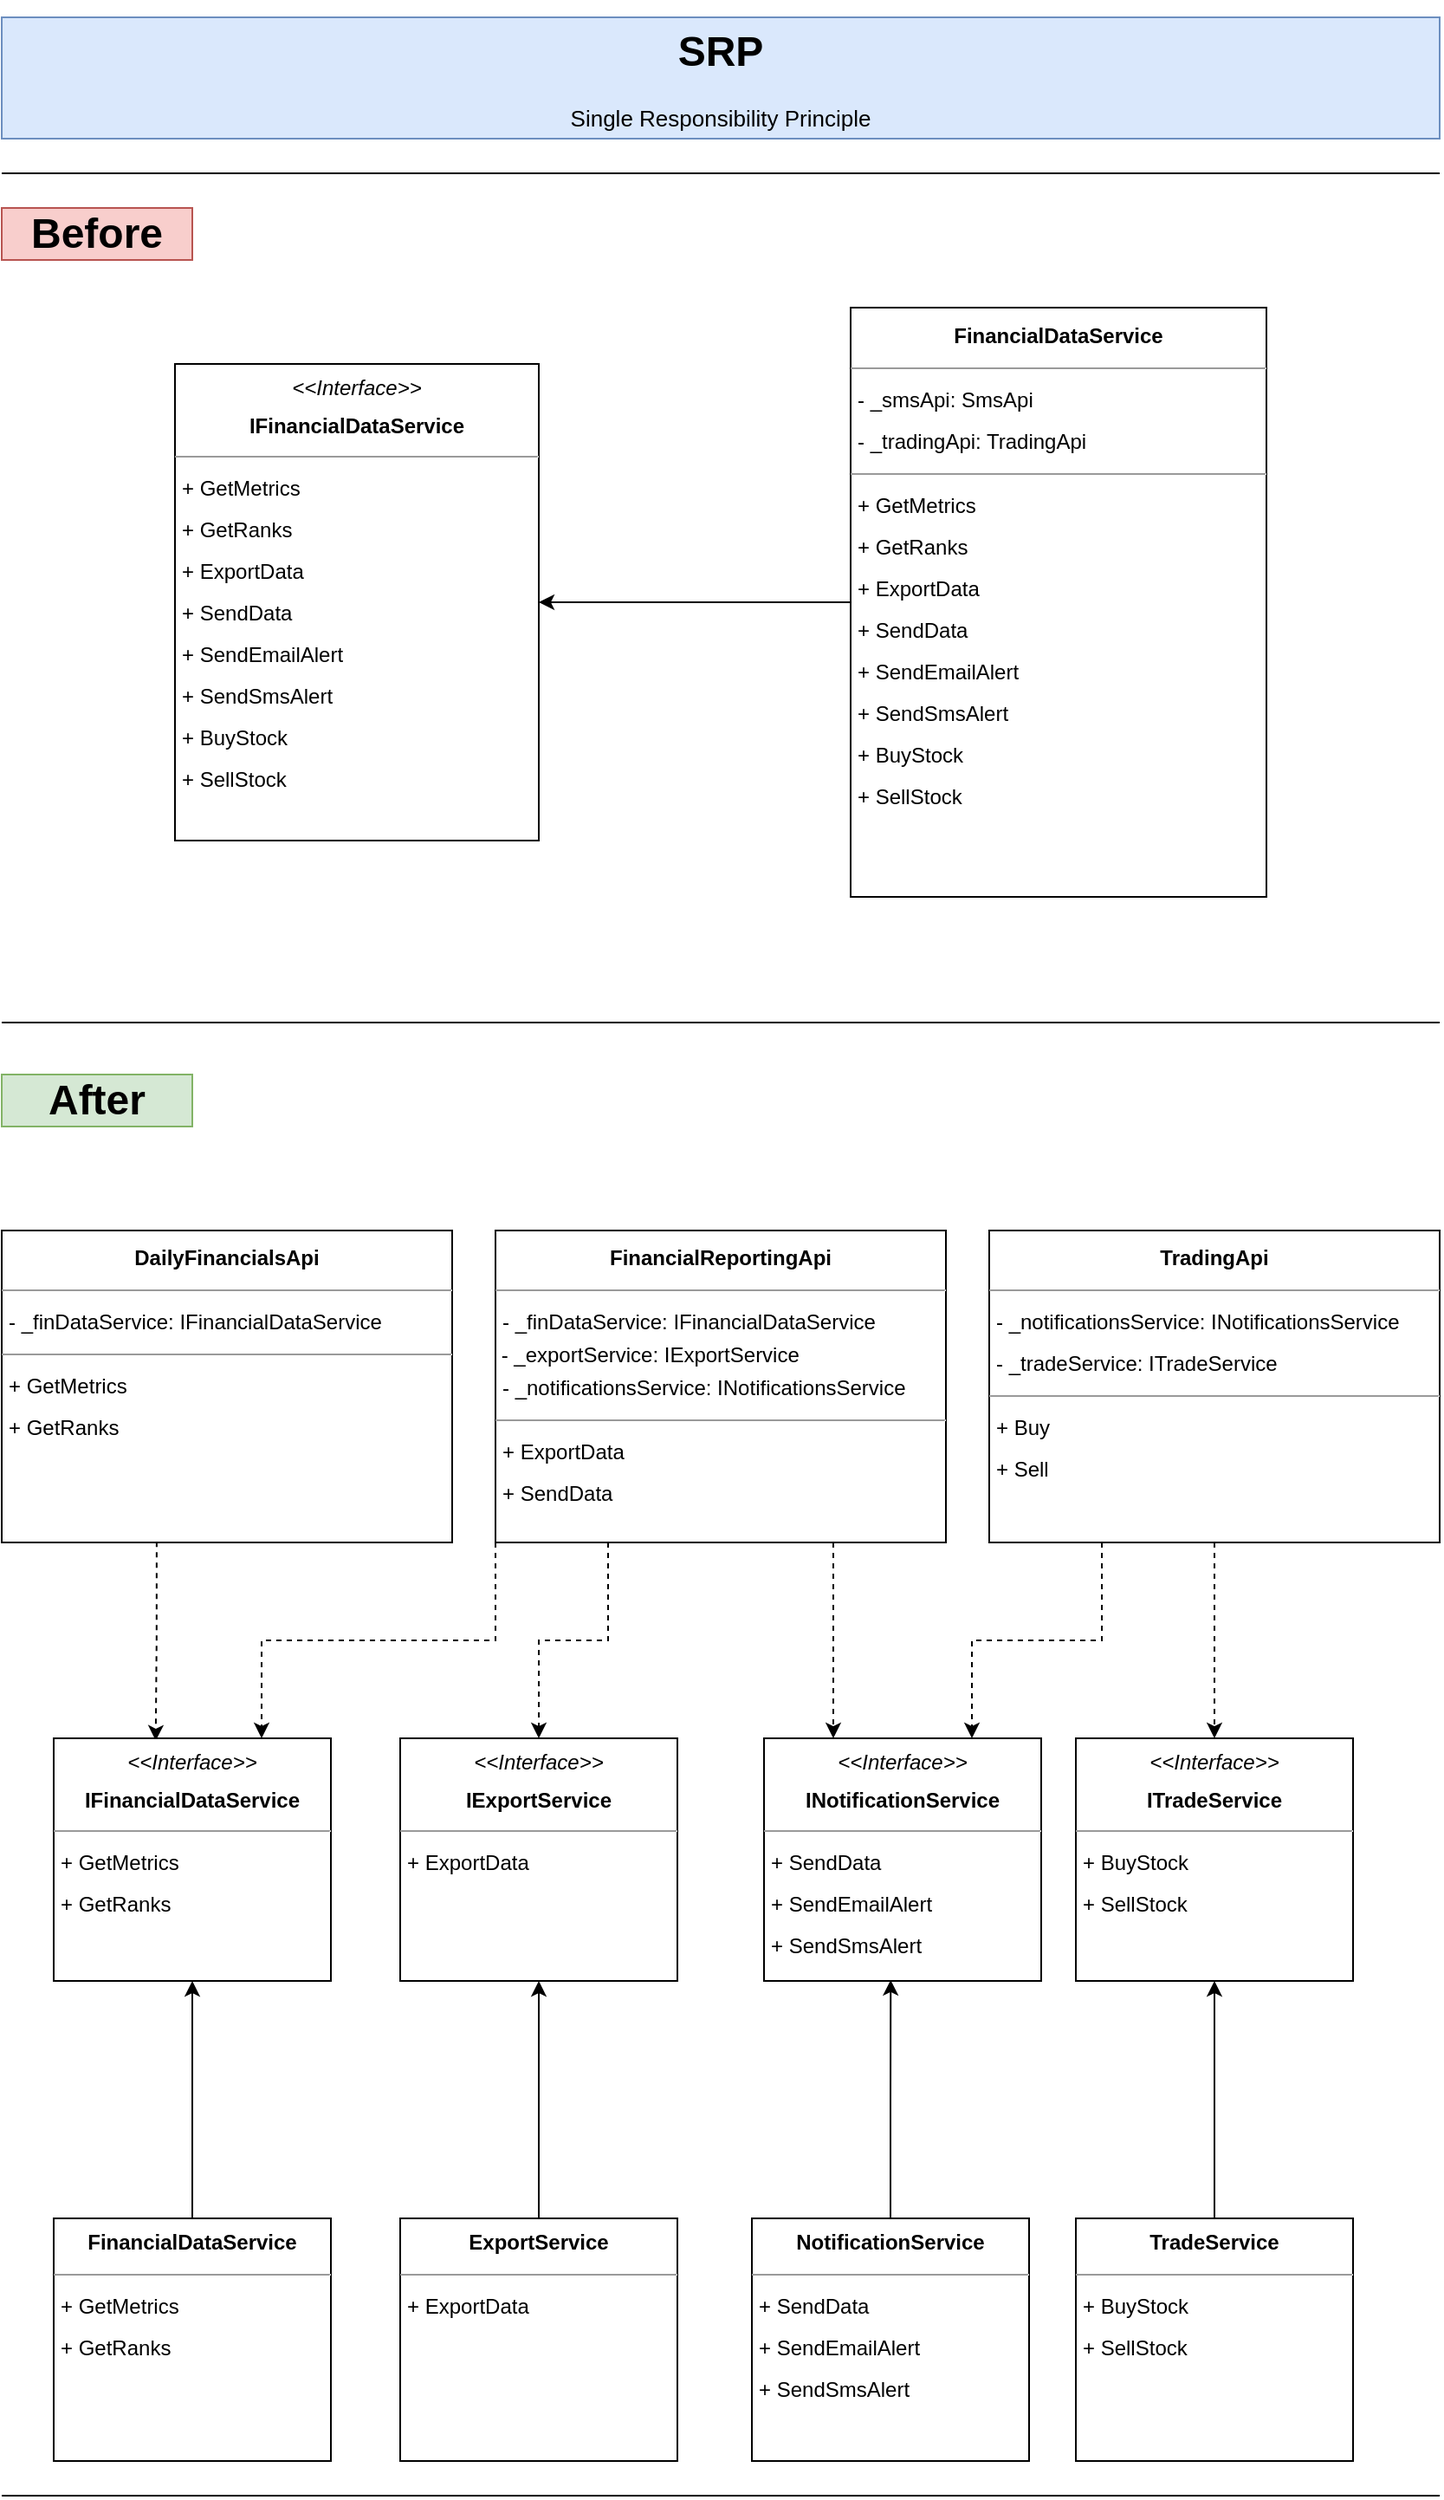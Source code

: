 <mxfile version="22.0.3" type="github">
  <diagram name="Page-1" id="VXgRp1_Sjt-go1hgArcb">
    <mxGraphModel dx="1000" dy="527" grid="1" gridSize="10" guides="1" tooltips="1" connect="1" arrows="1" fold="1" page="1" pageScale="1" pageWidth="850" pageHeight="1100" math="0" shadow="0">
      <root>
        <mxCell id="0" />
        <mxCell id="1" parent="0" />
        <mxCell id="KvoV1nq3yjnhq8rrLcZ6-1" value="&lt;h1 style=&quot;&quot;&gt;SRP&lt;/h1&gt;&lt;p style=&quot;font-size: 13px;&quot;&gt;Single Responsibility Principle&lt;/p&gt;" style="text;html=1;strokeColor=#6c8ebf;fillColor=#dae8fc;spacing=5;spacingTop=-20;whiteSpace=wrap;overflow=hidden;rounded=0;align=center;" parent="1" vertex="1">
          <mxGeometry x="10" y="10" width="830" height="70" as="geometry" />
        </mxCell>
        <mxCell id="KvoV1nq3yjnhq8rrLcZ6-2" value="&lt;h1&gt;Before&lt;/h1&gt;" style="text;html=1;strokeColor=#b85450;fillColor=#f8cecc;align=center;verticalAlign=middle;whiteSpace=wrap;rounded=0;" parent="1" vertex="1">
          <mxGeometry x="10" y="120" width="110" height="30" as="geometry" />
        </mxCell>
        <mxCell id="KvoV1nq3yjnhq8rrLcZ6-3" value="&lt;h1&gt;After&lt;/h1&gt;" style="text;html=1;strokeColor=#82b366;fillColor=#d5e8d4;align=center;verticalAlign=middle;whiteSpace=wrap;rounded=0;" parent="1" vertex="1">
          <mxGeometry x="10" y="620" width="110" height="30" as="geometry" />
        </mxCell>
        <mxCell id="KvoV1nq3yjnhq8rrLcZ6-6" style="edgeStyle=orthogonalEdgeStyle;rounded=0;orthogonalLoop=1;jettySize=auto;html=1;" parent="1" source="KvoV1nq3yjnhq8rrLcZ6-4" target="KvoV1nq3yjnhq8rrLcZ6-5" edge="1">
          <mxGeometry relative="1" as="geometry" />
        </mxCell>
        <mxCell id="KvoV1nq3yjnhq8rrLcZ6-4" value="&lt;p style=&quot;text-align: center; margin: 4px 0px 0px; line-height: 200%;&quot;&gt;&lt;b&gt;FinancialDataService           &lt;/b&gt;&lt;br&gt;&lt;/p&gt;&lt;hr style=&quot;line-height: 200%;&quot; size=&quot;1&quot;&gt;&lt;p style=&quot;margin: 0px 0px 0px 4px; line-height: 200%;&quot;&gt;&lt;span style=&quot;background-color: initial;&quot;&gt;- _smsApi: SmsApi&amp;nbsp;&lt;/span&gt;&lt;br&gt;&lt;/p&gt;&lt;p style=&quot;margin: 0px 0px 0px 4px; line-height: 200%;&quot;&gt;- _tradingApi: TradingApi&lt;/p&gt;&lt;hr style=&quot;line-height: 200%;&quot; size=&quot;1&quot;&gt;&lt;p style=&quot;margin: 0px 0px 0px 4px; line-height: 200%;&quot;&gt;+ GetMetrics&amp;nbsp;&lt;/p&gt;&lt;p style=&quot;margin: 0px 0px 0px 4px; line-height: 200%;&quot;&gt;+ GetRanks&amp;nbsp;&lt;/p&gt;&lt;p style=&quot;margin: 0px 0px 0px 4px; line-height: 200%;&quot;&gt;+ ExportData&lt;/p&gt;&lt;p style=&quot;margin: 0px 0px 0px 4px; line-height: 200%;&quot;&gt;+ SendData&lt;/p&gt;&lt;p style=&quot;margin: 0px 0px 0px 4px; line-height: 200%;&quot;&gt;&lt;span style=&quot;background-color: initial;&quot;&gt;+ SendEmailAlert&lt;/span&gt;&lt;/p&gt;&lt;p style=&quot;margin: 0px 0px 0px 4px; line-height: 200%;&quot;&gt;&lt;span style=&quot;background-color: initial;&quot;&gt;+ SendSmsAlert&lt;/span&gt;&lt;/p&gt;&lt;p style=&quot;margin: 0px 0px 0px 4px; line-height: 200%;&quot;&gt;&lt;span style=&quot;background-color: initial;&quot;&gt;+ BuyStock&lt;/span&gt;&lt;/p&gt;&lt;p style=&quot;margin: 0px 0px 0px 4px; line-height: 200%;&quot;&gt;&lt;span style=&quot;background-color: initial;&quot;&gt;+ SellStock&lt;/span&gt;&lt;/p&gt;" style="verticalAlign=top;align=left;overflow=fill;fontSize=12;fontFamily=Helvetica;html=1;whiteSpace=wrap;" parent="1" vertex="1">
          <mxGeometry x="500" y="177.5" width="240" height="340" as="geometry" />
        </mxCell>
        <mxCell id="KvoV1nq3yjnhq8rrLcZ6-5" value="&lt;p style=&quot;margin: 4px 0px 0px; text-align: center; line-height: 180%;&quot;&gt;&lt;i&gt;&amp;lt;&amp;lt;Interface&amp;gt;&amp;gt;&lt;/i&gt;&lt;br&gt;&lt;b&gt;IFinancialDataService           &lt;/b&gt;&lt;br&gt;&lt;/p&gt;&lt;hr style=&quot;line-height: 180%;&quot; size=&quot;1&quot;&gt;&lt;p style=&quot;margin: 0px 0px 0px 4px; line-height: 180%;&quot;&gt;&lt;/p&gt;&lt;p style=&quot;border-color: var(--border-color); margin: 0px 0px 0px 4px; line-height: 24px;&quot;&gt;+ GetMetrics&amp;nbsp;&lt;/p&gt;&lt;p style=&quot;border-color: var(--border-color); margin: 0px 0px 0px 4px; line-height: 24px;&quot;&gt;+ GetRanks&amp;nbsp;&lt;/p&gt;&lt;p style=&quot;border-color: var(--border-color); margin: 0px 0px 0px 4px; line-height: 24px;&quot;&gt;+ ExportData&lt;/p&gt;&lt;p style=&quot;border-color: var(--border-color); margin: 0px 0px 0px 4px; line-height: 24px;&quot;&gt;+ SendData&lt;/p&gt;&lt;p style=&quot;border-color: var(--border-color); margin: 0px 0px 0px 4px; line-height: 24px;&quot;&gt;+ SendEmailAlert&lt;/p&gt;&lt;p style=&quot;border-color: var(--border-color); margin: 0px 0px 0px 4px; line-height: 24px;&quot;&gt;&lt;span style=&quot;border-color: var(--border-color); background-color: initial;&quot;&gt;+ SendSmsAlert&lt;/span&gt;&lt;/p&gt;&lt;p style=&quot;border-color: var(--border-color); margin: 0px 0px 0px 4px; line-height: 24px;&quot;&gt;&lt;span style=&quot;border-color: var(--border-color); background-color: initial;&quot;&gt;+ BuyStock&lt;/span&gt;&lt;/p&gt;&lt;p style=&quot;border-color: var(--border-color); margin: 0px 0px 0px 4px; line-height: 24px;&quot;&gt;&lt;span style=&quot;border-color: var(--border-color); background-color: initial;&quot;&gt;+ SellStock&lt;/span&gt;&lt;/p&gt;" style="verticalAlign=top;align=left;overflow=fill;fontSize=12;fontFamily=Helvetica;html=1;whiteSpace=wrap;" parent="1" vertex="1">
          <mxGeometry x="110" y="210" width="210" height="275" as="geometry" />
        </mxCell>
        <mxCell id="KvoV1nq3yjnhq8rrLcZ6-7" value="" style="endArrow=none;html=1;rounded=0;" parent="1" edge="1">
          <mxGeometry width="50" height="50" relative="1" as="geometry">
            <mxPoint x="10" y="590" as="sourcePoint" />
            <mxPoint x="840" y="590" as="targetPoint" />
          </mxGeometry>
        </mxCell>
        <mxCell id="2MZfPvfmq1V-gzO-mCXE-18" style="edgeStyle=orthogonalEdgeStyle;rounded=0;orthogonalLoop=1;jettySize=auto;html=1;entryX=0.5;entryY=1;entryDx=0;entryDy=0;" edge="1" parent="1" source="2MZfPvfmq1V-gzO-mCXE-1" target="2MZfPvfmq1V-gzO-mCXE-8">
          <mxGeometry relative="1" as="geometry" />
        </mxCell>
        <mxCell id="2MZfPvfmq1V-gzO-mCXE-1" value="&lt;p style=&quot;margin: 4px 0px 0px; text-align: center; line-height: 180%;&quot;&gt;&lt;b&gt;FinancialDataService           &lt;/b&gt;&lt;br&gt;&lt;/p&gt;&lt;hr style=&quot;line-height: 180%;&quot; size=&quot;1&quot;&gt;&lt;p style=&quot;margin: 0px 0px 0px 4px; line-height: 180%;&quot;&gt;&lt;/p&gt;&lt;p style=&quot;border-color: var(--border-color); margin: 0px 0px 0px 4px; line-height: 24px;&quot;&gt;+ GetMetrics&amp;nbsp;&lt;/p&gt;&lt;p style=&quot;border-color: var(--border-color); margin: 0px 0px 0px 4px; line-height: 24px;&quot;&gt;+ GetRanks&amp;nbsp;&lt;/p&gt;" style="verticalAlign=top;align=left;overflow=fill;fontSize=12;fontFamily=Helvetica;html=1;whiteSpace=wrap;" vertex="1" parent="1">
          <mxGeometry x="40" y="1280" width="160" height="140" as="geometry" />
        </mxCell>
        <mxCell id="2MZfPvfmq1V-gzO-mCXE-2" value="&lt;p style=&quot;margin: 4px 0px 0px; text-align: center; line-height: 180%;&quot;&gt;&lt;b&gt;NotificationService&lt;/b&gt;&lt;br&gt;&lt;/p&gt;&lt;hr style=&quot;line-height: 180%;&quot; size=&quot;1&quot;&gt;&lt;p style=&quot;margin: 0px 0px 0px 4px; line-height: 180%;&quot;&gt;&lt;/p&gt;&lt;p style=&quot;border-color: var(--border-color); margin: 0px 0px 0px 4px; line-height: 24px;&quot;&gt;&lt;span style=&quot;background-color: initial;&quot;&gt;+ SendData&lt;/span&gt;&lt;br&gt;&lt;/p&gt;&lt;p style=&quot;border-color: var(--border-color); margin: 0px 0px 0px 4px; line-height: 24px;&quot;&gt;+ SendEmailAlert&lt;/p&gt;&lt;p style=&quot;border-color: var(--border-color); margin: 0px 0px 0px 4px; line-height: 24px;&quot;&gt;&lt;span style=&quot;border-color: var(--border-color); background-color: initial;&quot;&gt;+ SendSmsAlert&lt;/span&gt;&lt;/p&gt;" style="verticalAlign=top;align=left;overflow=fill;fontSize=12;fontFamily=Helvetica;html=1;whiteSpace=wrap;" vertex="1" parent="1">
          <mxGeometry x="443" y="1280" width="160" height="140" as="geometry" />
        </mxCell>
        <mxCell id="2MZfPvfmq1V-gzO-mCXE-21" style="edgeStyle=orthogonalEdgeStyle;rounded=0;orthogonalLoop=1;jettySize=auto;html=1;entryX=0.5;entryY=1;entryDx=0;entryDy=0;" edge="1" parent="1" source="2MZfPvfmq1V-gzO-mCXE-3" target="2MZfPvfmq1V-gzO-mCXE-10">
          <mxGeometry relative="1" as="geometry" />
        </mxCell>
        <mxCell id="2MZfPvfmq1V-gzO-mCXE-3" value="&lt;p style=&quot;margin: 4px 0px 0px; text-align: center; line-height: 180%;&quot;&gt;&lt;b&gt;TradeService&lt;/b&gt;&lt;br&gt;&lt;/p&gt;&lt;hr style=&quot;line-height: 180%;&quot; size=&quot;1&quot;&gt;&lt;p style=&quot;margin: 0px 0px 0px 4px; line-height: 180%;&quot;&gt;&lt;/p&gt;&lt;p style=&quot;border-color: var(--border-color); margin: 0px 0px 0px 4px; line-height: 24px;&quot;&gt;&lt;span style=&quot;background-color: initial;&quot;&gt;+ BuyStock&lt;/span&gt;&lt;br&gt;&lt;/p&gt;&lt;p style=&quot;border-color: var(--border-color); margin: 0px 0px 0px 4px; line-height: 24px;&quot;&gt;&lt;span style=&quot;border-color: var(--border-color); background-color: initial;&quot;&gt;+ SellStock&lt;/span&gt;&lt;/p&gt;" style="verticalAlign=top;align=left;overflow=fill;fontSize=12;fontFamily=Helvetica;html=1;whiteSpace=wrap;" vertex="1" parent="1">
          <mxGeometry x="630" y="1280" width="160" height="140" as="geometry" />
        </mxCell>
        <mxCell id="2MZfPvfmq1V-gzO-mCXE-19" style="edgeStyle=orthogonalEdgeStyle;rounded=0;orthogonalLoop=1;jettySize=auto;html=1;entryX=0.5;entryY=1;entryDx=0;entryDy=0;" edge="1" parent="1" source="2MZfPvfmq1V-gzO-mCXE-4" target="2MZfPvfmq1V-gzO-mCXE-11">
          <mxGeometry relative="1" as="geometry" />
        </mxCell>
        <mxCell id="2MZfPvfmq1V-gzO-mCXE-4" value="&lt;p style=&quot;margin: 4px 0px 0px; text-align: center; line-height: 180%;&quot;&gt;&lt;b&gt;ExportService&lt;/b&gt;&lt;br&gt;&lt;/p&gt;&lt;hr style=&quot;line-height: 180%;&quot; size=&quot;1&quot;&gt;&lt;p style=&quot;margin: 0px 0px 0px 4px; line-height: 180%;&quot;&gt;&lt;/p&gt;&lt;p style=&quot;border-color: var(--border-color); margin: 0px 0px 0px 4px; line-height: 24px;&quot;&gt;&lt;span style=&quot;background-color: initial;&quot;&gt;+ ExportData&lt;/span&gt;&lt;br&gt;&lt;/p&gt;&lt;p style=&quot;border-color: var(--border-color); margin: 0px 0px 0px 4px; line-height: 24px;&quot;&gt;&lt;br&gt;&lt;/p&gt;" style="verticalAlign=top;align=left;overflow=fill;fontSize=12;fontFamily=Helvetica;html=1;whiteSpace=wrap;" vertex="1" parent="1">
          <mxGeometry x="240" y="1280" width="160" height="140" as="geometry" />
        </mxCell>
        <mxCell id="2MZfPvfmq1V-gzO-mCXE-12" style="edgeStyle=orthogonalEdgeStyle;rounded=0;orthogonalLoop=1;jettySize=auto;html=1;entryX=0.368;entryY=0.01;entryDx=0;entryDy=0;exitX=0.344;exitY=0.998;exitDx=0;exitDy=0;exitPerimeter=0;entryPerimeter=0;dashed=1;" edge="1" parent="1" source="2MZfPvfmq1V-gzO-mCXE-5" target="2MZfPvfmq1V-gzO-mCXE-8">
          <mxGeometry relative="1" as="geometry" />
        </mxCell>
        <mxCell id="2MZfPvfmq1V-gzO-mCXE-5" value="&lt;p style=&quot;text-align: center; margin: 4px 0px 0px; line-height: 200%;&quot;&gt;&lt;b&gt;DailyFinancialsApi&lt;/b&gt;&lt;br&gt;&lt;/p&gt;&lt;hr style=&quot;line-height: 200%;&quot; size=&quot;1&quot;&gt;&lt;p style=&quot;margin: 0px 0px 0px 4px; line-height: 200%;&quot;&gt; - _finDataService: IFinancialDataService&amp;nbsp;&lt;br&gt;&lt;/p&gt;&lt;hr style=&quot;line-height: 200%;&quot; size=&quot;1&quot;&gt;&lt;p style=&quot;margin: 0px 0px 0px 4px; line-height: 200%;&quot;&gt;+ GetMetrics&amp;nbsp;&lt;/p&gt;&lt;p style=&quot;margin: 0px 0px 0px 4px; line-height: 200%;&quot;&gt;+ GetRanks&amp;nbsp;&lt;/p&gt;" style="verticalAlign=top;align=left;overflow=fill;fontSize=12;fontFamily=Helvetica;html=1;whiteSpace=wrap;" vertex="1" parent="1">
          <mxGeometry x="10" y="710" width="260" height="180" as="geometry" />
        </mxCell>
        <mxCell id="2MZfPvfmq1V-gzO-mCXE-13" style="edgeStyle=orthogonalEdgeStyle;rounded=0;orthogonalLoop=1;jettySize=auto;html=1;exitX=0;exitY=1;exitDx=0;exitDy=0;entryX=0.75;entryY=0;entryDx=0;entryDy=0;dashed=1;" edge="1" parent="1" source="2MZfPvfmq1V-gzO-mCXE-6" target="2MZfPvfmq1V-gzO-mCXE-8">
          <mxGeometry relative="1" as="geometry" />
        </mxCell>
        <mxCell id="2MZfPvfmq1V-gzO-mCXE-14" style="edgeStyle=orthogonalEdgeStyle;rounded=0;orthogonalLoop=1;jettySize=auto;html=1;exitX=0.25;exitY=1;exitDx=0;exitDy=0;entryX=0.5;entryY=0;entryDx=0;entryDy=0;dashed=1;" edge="1" parent="1" source="2MZfPvfmq1V-gzO-mCXE-6" target="2MZfPvfmq1V-gzO-mCXE-11">
          <mxGeometry relative="1" as="geometry" />
        </mxCell>
        <mxCell id="2MZfPvfmq1V-gzO-mCXE-15" style="edgeStyle=orthogonalEdgeStyle;rounded=0;orthogonalLoop=1;jettySize=auto;html=1;exitX=0.75;exitY=1;exitDx=0;exitDy=0;entryX=0.25;entryY=0;entryDx=0;entryDy=0;dashed=1;" edge="1" parent="1" source="2MZfPvfmq1V-gzO-mCXE-6" target="2MZfPvfmq1V-gzO-mCXE-9">
          <mxGeometry relative="1" as="geometry" />
        </mxCell>
        <mxCell id="2MZfPvfmq1V-gzO-mCXE-6" value="&lt;p style=&quot;text-align: center; margin: 4px 0px 0px; line-height: 200%;&quot;&gt;&lt;b&gt;FinancialReportingApi&lt;/b&gt;&lt;br&gt;&lt;/p&gt;&lt;hr style=&quot;line-height: 200%;&quot; size=&quot;1&quot;&gt;&lt;p style=&quot;margin: 0px 0px 0px 4px; line-height: 200%;&quot;&gt; - _finDataService: IFinancialDataService&amp;nbsp;&lt;br&gt;&lt;/p&gt;&lt;p style=&quot;margin: 0px 0px 0px 4px; line-height: 200%;&quot;&gt;&lt;/p&gt;&amp;nbsp;- _exportService: IExportService&amp;nbsp;&lt;br style=&quot;border-color: var(--border-color);&quot;&gt;&lt;p style=&quot;margin: 0px 0px 0px 4px; line-height: 200%;&quot;&gt;- _notificationsService: INotificationsService&amp;nbsp;&lt;br style=&quot;border-color: var(--border-color);&quot;&gt;&lt;/p&gt;&lt;hr style=&quot;line-height: 200%;&quot; size=&quot;1&quot;&gt;&lt;p style=&quot;margin: 0px 0px 0px 4px; line-height: 200%;&quot;&gt;+ ExportData&amp;nbsp;&lt;/p&gt;&lt;p style=&quot;margin: 0px 0px 0px 4px; line-height: 200%;&quot;&gt;+ SendData&lt;/p&gt;" style="verticalAlign=top;align=left;overflow=fill;fontSize=12;fontFamily=Helvetica;html=1;whiteSpace=wrap;" vertex="1" parent="1">
          <mxGeometry x="295" y="710" width="260" height="180" as="geometry" />
        </mxCell>
        <mxCell id="2MZfPvfmq1V-gzO-mCXE-16" style="edgeStyle=orthogonalEdgeStyle;rounded=0;orthogonalLoop=1;jettySize=auto;html=1;exitX=0.25;exitY=1;exitDx=0;exitDy=0;entryX=0.75;entryY=0;entryDx=0;entryDy=0;dashed=1;" edge="1" parent="1" source="2MZfPvfmq1V-gzO-mCXE-7" target="2MZfPvfmq1V-gzO-mCXE-9">
          <mxGeometry relative="1" as="geometry" />
        </mxCell>
        <mxCell id="2MZfPvfmq1V-gzO-mCXE-17" style="edgeStyle=orthogonalEdgeStyle;rounded=0;orthogonalLoop=1;jettySize=auto;html=1;dashed=1;" edge="1" parent="1" source="2MZfPvfmq1V-gzO-mCXE-7" target="2MZfPvfmq1V-gzO-mCXE-10">
          <mxGeometry relative="1" as="geometry" />
        </mxCell>
        <mxCell id="2MZfPvfmq1V-gzO-mCXE-7" value="&lt;p style=&quot;text-align: center; margin: 4px 0px 0px; line-height: 200%;&quot;&gt;&lt;b&gt;TradingApi&lt;/b&gt;&lt;br&gt;&lt;/p&gt;&lt;hr style=&quot;line-height: 200%;&quot; size=&quot;1&quot;&gt;&lt;p style=&quot;margin: 0px 0px 0px 4px; line-height: 200%;&quot;&gt;- _notificationsService: INotificationsService&lt;br&gt;&lt;/p&gt;&lt;p style=&quot;margin: 0px 0px 0px 4px; line-height: 200%;&quot;&gt;- _tradeService: ITradeService&lt;/p&gt;&lt;hr style=&quot;line-height: 200%;&quot; size=&quot;1&quot;&gt;&lt;p style=&quot;margin: 0px 0px 0px 4px; line-height: 200%;&quot;&gt;+ Buy&lt;/p&gt;&lt;p style=&quot;margin: 0px 0px 0px 4px; line-height: 200%;&quot;&gt;+ Sell&lt;/p&gt;" style="verticalAlign=top;align=left;overflow=fill;fontSize=12;fontFamily=Helvetica;html=1;whiteSpace=wrap;" vertex="1" parent="1">
          <mxGeometry x="580" y="710" width="260" height="180" as="geometry" />
        </mxCell>
        <mxCell id="2MZfPvfmq1V-gzO-mCXE-8" value="&lt;p style=&quot;margin: 4px 0px 0px; text-align: center; line-height: 180%;&quot;&gt;&lt;i&gt;&amp;lt;&amp;lt;Interface&amp;gt;&amp;gt;&lt;/i&gt;&lt;br&gt;&lt;b&gt;IFinancialDataService           &lt;/b&gt;&lt;br&gt;&lt;/p&gt;&lt;hr style=&quot;line-height: 180%;&quot; size=&quot;1&quot;&gt;&lt;p style=&quot;margin: 0px 0px 0px 4px; line-height: 180%;&quot;&gt;&lt;/p&gt;&lt;p style=&quot;border-color: var(--border-color); margin: 0px 0px 0px 4px; line-height: 24px;&quot;&gt;+ GetMetrics&amp;nbsp;&lt;/p&gt;&lt;p style=&quot;border-color: var(--border-color); margin: 0px 0px 0px 4px; line-height: 24px;&quot;&gt;+ GetRanks&amp;nbsp;&lt;/p&gt;" style="verticalAlign=top;align=left;overflow=fill;fontSize=12;fontFamily=Helvetica;html=1;whiteSpace=wrap;" vertex="1" parent="1">
          <mxGeometry x="40" y="1003" width="160" height="140" as="geometry" />
        </mxCell>
        <mxCell id="2MZfPvfmq1V-gzO-mCXE-9" value="&lt;p style=&quot;margin: 4px 0px 0px; text-align: center; line-height: 180%;&quot;&gt;&lt;i&gt;&amp;lt;&amp;lt;Interface&amp;gt;&amp;gt;&lt;/i&gt;&lt;br&gt;&lt;b&gt;INotificationService&lt;/b&gt;&lt;br&gt;&lt;/p&gt;&lt;hr style=&quot;line-height: 180%;&quot; size=&quot;1&quot;&gt;&lt;p style=&quot;margin: 0px 0px 0px 4px; line-height: 180%;&quot;&gt;&lt;/p&gt;&lt;p style=&quot;border-color: var(--border-color); margin: 0px 0px 0px 4px; line-height: 24px;&quot;&gt;&lt;span style=&quot;background-color: initial;&quot;&gt;+ SendData&lt;/span&gt;&lt;br&gt;&lt;/p&gt;&lt;p style=&quot;border-color: var(--border-color); margin: 0px 0px 0px 4px; line-height: 24px;&quot;&gt;+ SendEmailAlert&lt;/p&gt;&lt;p style=&quot;border-color: var(--border-color); margin: 0px 0px 0px 4px; line-height: 24px;&quot;&gt;&lt;span style=&quot;border-color: var(--border-color); background-color: initial;&quot;&gt;+ SendSmsAlert&lt;/span&gt;&lt;/p&gt;" style="verticalAlign=top;align=left;overflow=fill;fontSize=12;fontFamily=Helvetica;html=1;whiteSpace=wrap;" vertex="1" parent="1">
          <mxGeometry x="450" y="1003" width="160" height="140" as="geometry" />
        </mxCell>
        <mxCell id="2MZfPvfmq1V-gzO-mCXE-10" value="&lt;p style=&quot;margin: 4px 0px 0px; text-align: center; line-height: 180%;&quot;&gt;&lt;i&gt;&amp;lt;&amp;lt;Interface&amp;gt;&amp;gt;&lt;/i&gt;&lt;br&gt;&lt;b&gt;ITradeService&lt;/b&gt;&lt;br&gt;&lt;/p&gt;&lt;hr style=&quot;line-height: 180%;&quot; size=&quot;1&quot;&gt;&lt;p style=&quot;margin: 0px 0px 0px 4px; line-height: 180%;&quot;&gt;&lt;/p&gt;&lt;p style=&quot;border-color: var(--border-color); margin: 0px 0px 0px 4px; line-height: 24px;&quot;&gt;&lt;span style=&quot;background-color: initial;&quot;&gt;+ BuyStock&lt;/span&gt;&lt;br&gt;&lt;/p&gt;&lt;p style=&quot;border-color: var(--border-color); margin: 0px 0px 0px 4px; line-height: 24px;&quot;&gt;&lt;span style=&quot;border-color: var(--border-color); background-color: initial;&quot;&gt;+ SellStock&lt;/span&gt;&lt;/p&gt;" style="verticalAlign=top;align=left;overflow=fill;fontSize=12;fontFamily=Helvetica;html=1;whiteSpace=wrap;" vertex="1" parent="1">
          <mxGeometry x="630" y="1003" width="160" height="140" as="geometry" />
        </mxCell>
        <mxCell id="2MZfPvfmq1V-gzO-mCXE-11" value="&lt;p style=&quot;margin: 4px 0px 0px; text-align: center; line-height: 180%;&quot;&gt;&lt;i&gt;&amp;lt;&amp;lt;Interface&amp;gt;&amp;gt;&lt;/i&gt;&lt;br&gt;&lt;b&gt;IExportService&lt;/b&gt;&lt;br&gt;&lt;/p&gt;&lt;hr style=&quot;line-height: 180%;&quot; size=&quot;1&quot;&gt;&lt;p style=&quot;margin: 0px 0px 0px 4px; line-height: 180%;&quot;&gt;&lt;/p&gt;&lt;p style=&quot;border-color: var(--border-color); margin: 0px 0px 0px 4px; line-height: 24px;&quot;&gt;&lt;span style=&quot;background-color: initial;&quot;&gt;+ ExportData&lt;/span&gt;&lt;br&gt;&lt;/p&gt;&lt;p style=&quot;border-color: var(--border-color); margin: 0px 0px 0px 4px; line-height: 24px;&quot;&gt;&lt;br&gt;&lt;/p&gt;" style="verticalAlign=top;align=left;overflow=fill;fontSize=12;fontFamily=Helvetica;html=1;whiteSpace=wrap;" vertex="1" parent="1">
          <mxGeometry x="240" y="1003" width="160" height="140" as="geometry" />
        </mxCell>
        <mxCell id="2MZfPvfmq1V-gzO-mCXE-20" style="edgeStyle=orthogonalEdgeStyle;rounded=0;orthogonalLoop=1;jettySize=auto;html=1;entryX=0.457;entryY=0.996;entryDx=0;entryDy=0;entryPerimeter=0;" edge="1" parent="1" source="2MZfPvfmq1V-gzO-mCXE-2" target="2MZfPvfmq1V-gzO-mCXE-9">
          <mxGeometry relative="1" as="geometry" />
        </mxCell>
        <mxCell id="2MZfPvfmq1V-gzO-mCXE-22" value="" style="endArrow=none;html=1;rounded=0;" edge="1" parent="1">
          <mxGeometry width="50" height="50" relative="1" as="geometry">
            <mxPoint x="10" y="1440" as="sourcePoint" />
            <mxPoint x="840" y="1440" as="targetPoint" />
          </mxGeometry>
        </mxCell>
        <mxCell id="2MZfPvfmq1V-gzO-mCXE-24" value="" style="endArrow=none;html=1;rounded=0;" edge="1" parent="1">
          <mxGeometry width="50" height="50" relative="1" as="geometry">
            <mxPoint x="10" y="100" as="sourcePoint" />
            <mxPoint x="840" y="100" as="targetPoint" />
          </mxGeometry>
        </mxCell>
      </root>
    </mxGraphModel>
  </diagram>
</mxfile>
